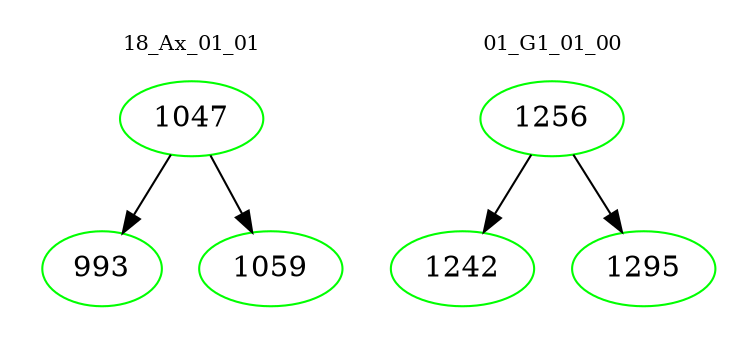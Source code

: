 digraph{
subgraph cluster_0 {
color = white
label = "18_Ax_01_01";
fontsize=10;
T0_1047 [label="1047", color="green"]
T0_1047 -> T0_993 [color="black"]
T0_993 [label="993", color="green"]
T0_1047 -> T0_1059 [color="black"]
T0_1059 [label="1059", color="green"]
}
subgraph cluster_1 {
color = white
label = "01_G1_01_00";
fontsize=10;
T1_1256 [label="1256", color="green"]
T1_1256 -> T1_1242 [color="black"]
T1_1242 [label="1242", color="green"]
T1_1256 -> T1_1295 [color="black"]
T1_1295 [label="1295", color="green"]
}
}
